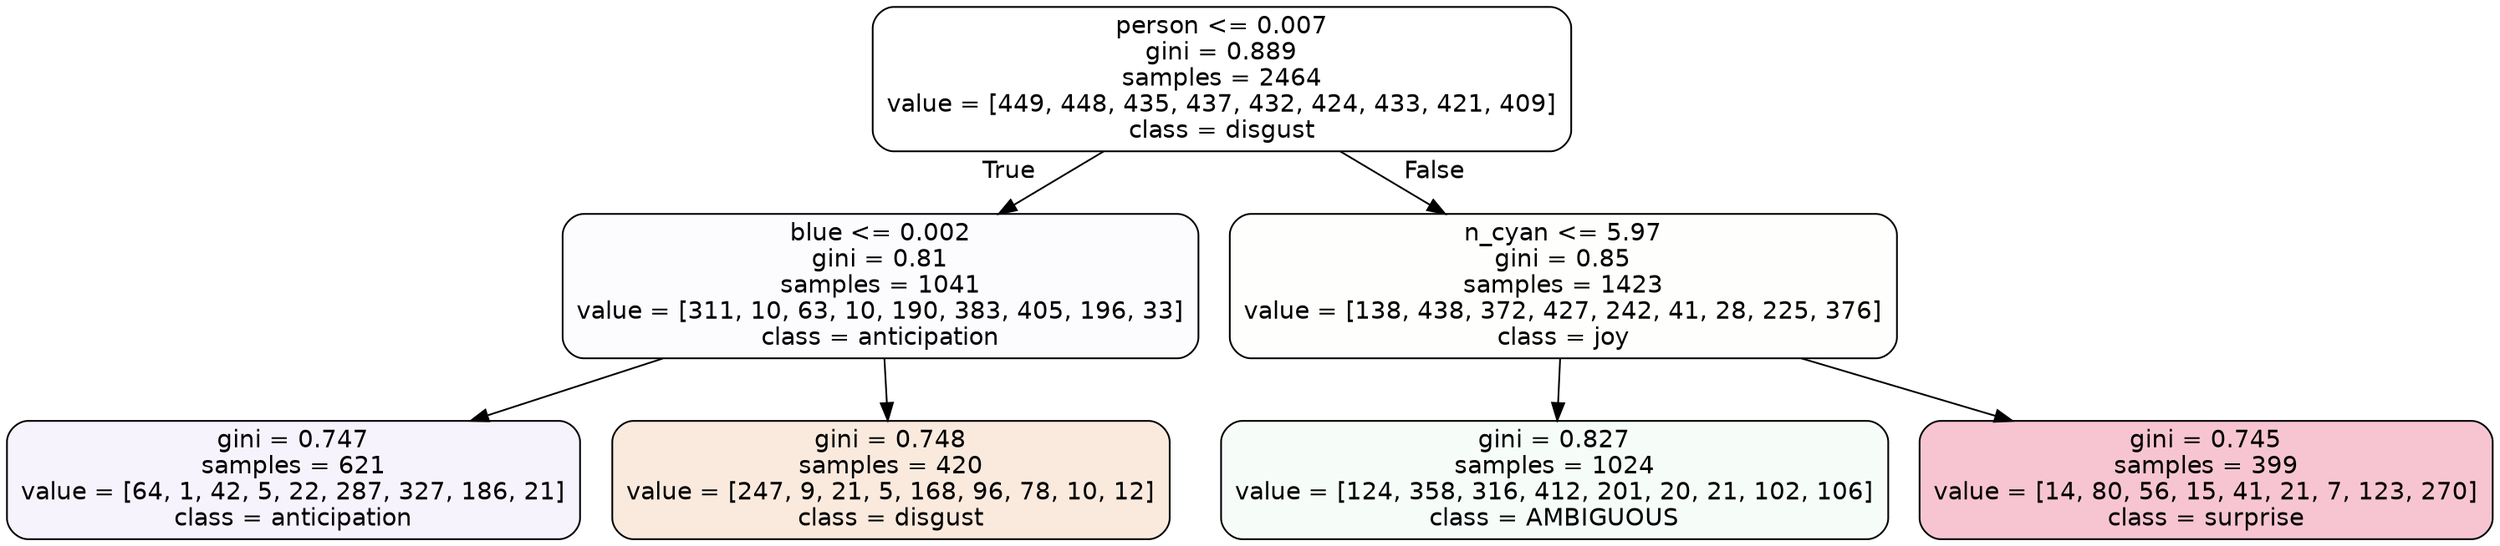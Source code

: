 digraph Tree {
node [shape=box, style="filled, rounded", color="black", fontname=helvetica] ;
edge [fontname=helvetica] ;
0 [label="person <= 0.007\ngini = 0.889\nsamples = 2464\nvalue = [449, 448, 435, 437, 432, 424, 433, 421, 409]\nclass = disgust", fillcolor="#e5813900"] ;
1 [label="blue <= 0.002\ngini = 0.81\nsamples = 1041\nvalue = [311, 10, 63, 10, 190, 383, 405, 196, 33]\nclass = anticipation", fillcolor="#8139e505"] ;
0 -> 1 [labeldistance=2.5, labelangle=45, headlabel="True"] ;
2 [label="gini = 0.747\nsamples = 621\nvalue = [64, 1, 42, 5, 22, 287, 327, 186, 21]\nclass = anticipation", fillcolor="#8139e50f"] ;
1 -> 2 ;
3 [label="gini = 0.748\nsamples = 420\nvalue = [247, 9, 21, 5, 168, 96, 78, 10, 12]\nclass = disgust", fillcolor="#e581392a"] ;
1 -> 3 ;
4 [label="n_cyan <= 5.97\ngini = 0.85\nsamples = 1423\nvalue = [138, 438, 372, 427, 242, 41, 28, 225, 376]\nclass = joy", fillcolor="#d7e53902"] ;
0 -> 4 [labeldistance=2.5, labelangle=-45, headlabel="False"] ;
5 [label="gini = 0.827\nsamples = 1024\nvalue = [124, 358, 316, 412, 201, 20, 21, 102, 106]\nclass = AMBIGUOUS", fillcolor="#39e5810b"] ;
4 -> 5 ;
6 [label="gini = 0.745\nsamples = 399\nvalue = [14, 80, 56, 15, 41, 21, 7, 123, 270]\nclass = surprise", fillcolor="#e539644a"] ;
4 -> 6 ;
}